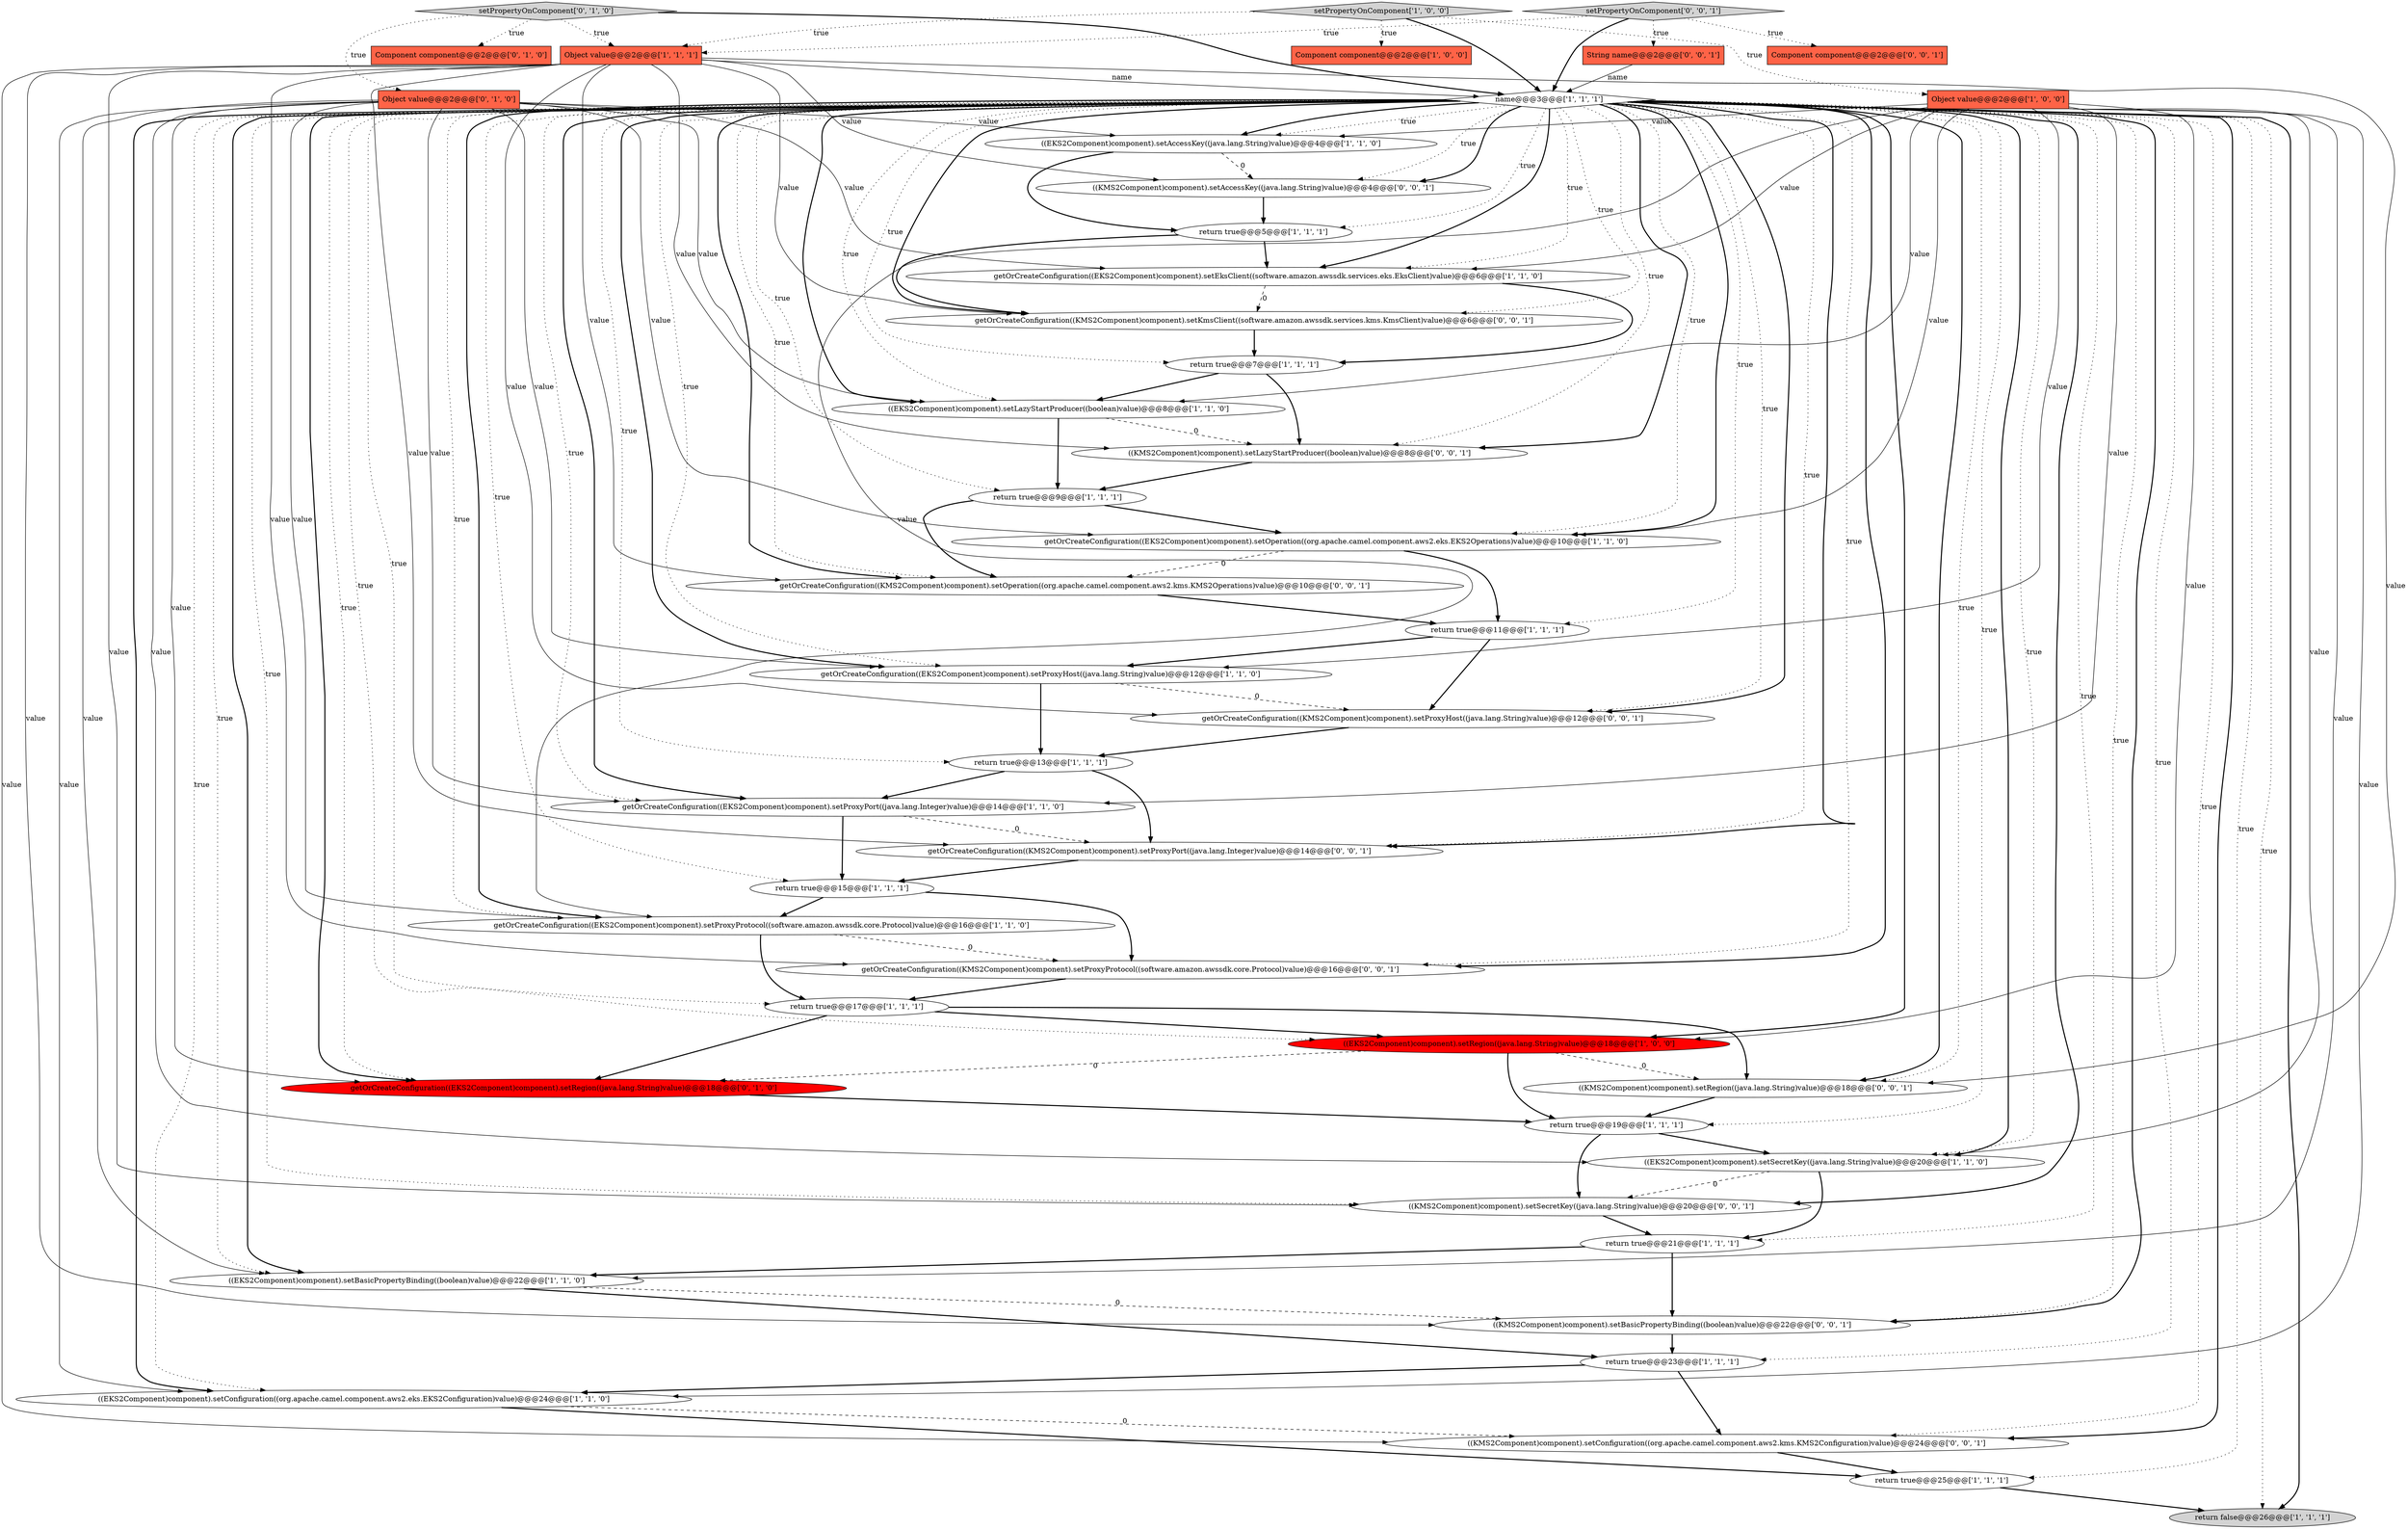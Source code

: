 digraph {
35 [style = filled, label = "getOrCreateConfiguration((KMS2Component)component).setProxyPort((java.lang.Integer)value)@@@14@@@['0', '0', '1']", fillcolor = white, shape = ellipse image = "AAA0AAABBB3BBB"];
37 [style = filled, label = "((KMS2Component)component).setLazyStartProducer((boolean)value)@@@8@@@['0', '0', '1']", fillcolor = white, shape = ellipse image = "AAA0AAABBB3BBB"];
4 [style = filled, label = "return true@@@13@@@['1', '1', '1']", fillcolor = white, shape = ellipse image = "AAA0AAABBB1BBB"];
22 [style = filled, label = "return true@@@7@@@['1', '1', '1']", fillcolor = white, shape = ellipse image = "AAA0AAABBB1BBB"];
1 [style = filled, label = "return true@@@23@@@['1', '1', '1']", fillcolor = white, shape = ellipse image = "AAA0AAABBB1BBB"];
16 [style = filled, label = "getOrCreateConfiguration((EKS2Component)component).setEksClient((software.amazon.awssdk.services.eks.EksClient)value)@@@6@@@['1', '1', '0']", fillcolor = white, shape = ellipse image = "AAA0AAABBB1BBB"];
21 [style = filled, label = "((EKS2Component)component).setAccessKey((java.lang.String)value)@@@4@@@['1', '1', '0']", fillcolor = white, shape = ellipse image = "AAA0AAABBB1BBB"];
17 [style = filled, label = "return true@@@25@@@['1', '1', '1']", fillcolor = white, shape = ellipse image = "AAA0AAABBB1BBB"];
33 [style = filled, label = "((KMS2Component)component).setConfiguration((org.apache.camel.component.aws2.kms.KMS2Configuration)value)@@@24@@@['0', '0', '1']", fillcolor = white, shape = ellipse image = "AAA0AAABBB3BBB"];
19 [style = filled, label = "Object value@@@2@@@['1', '0', '0']", fillcolor = tomato, shape = box image = "AAA0AAABBB1BBB"];
20 [style = filled, label = "((EKS2Component)component).setLazyStartProducer((boolean)value)@@@8@@@['1', '1', '0']", fillcolor = white, shape = ellipse image = "AAA0AAABBB1BBB"];
32 [style = filled, label = "getOrCreateConfiguration((KMS2Component)component).setOperation((org.apache.camel.component.aws2.kms.KMS2Operations)value)@@@10@@@['0', '0', '1']", fillcolor = white, shape = ellipse image = "AAA0AAABBB3BBB"];
45 [style = filled, label = "((KMS2Component)component).setSecretKey((java.lang.String)value)@@@20@@@['0', '0', '1']", fillcolor = white, shape = ellipse image = "AAA0AAABBB3BBB"];
6 [style = filled, label = "getOrCreateConfiguration((EKS2Component)component).setProxyHost((java.lang.String)value)@@@12@@@['1', '1', '0']", fillcolor = white, shape = ellipse image = "AAA0AAABBB1BBB"];
24 [style = filled, label = "Object value@@@2@@@['1', '1', '1']", fillcolor = tomato, shape = box image = "AAA0AAABBB1BBB"];
40 [style = filled, label = "getOrCreateConfiguration((KMS2Component)component).setKmsClient((software.amazon.awssdk.services.kms.KmsClient)value)@@@6@@@['0', '0', '1']", fillcolor = white, shape = ellipse image = "AAA0AAABBB3BBB"];
44 [style = filled, label = "Component component@@@2@@@['0', '0', '1']", fillcolor = tomato, shape = box image = "AAA0AAABBB3BBB"];
25 [style = filled, label = "return true@@@17@@@['1', '1', '1']", fillcolor = white, shape = ellipse image = "AAA0AAABBB1BBB"];
36 [style = filled, label = "((KMS2Component)component).setRegion((java.lang.String)value)@@@18@@@['0', '0', '1']", fillcolor = white, shape = ellipse image = "AAA0AAABBB3BBB"];
12 [style = filled, label = "setPropertyOnComponent['1', '0', '0']", fillcolor = lightgray, shape = diamond image = "AAA0AAABBB1BBB"];
41 [style = filled, label = "((KMS2Component)component).setBasicPropertyBinding((boolean)value)@@@22@@@['0', '0', '1']", fillcolor = white, shape = ellipse image = "AAA0AAABBB3BBB"];
43 [style = filled, label = "getOrCreateConfiguration((KMS2Component)component).setProxyHost((java.lang.String)value)@@@12@@@['0', '0', '1']", fillcolor = white, shape = ellipse image = "AAA0AAABBB3BBB"];
13 [style = filled, label = "return true@@@15@@@['1', '1', '1']", fillcolor = white, shape = ellipse image = "AAA0AAABBB1BBB"];
0 [style = filled, label = "((EKS2Component)component).setBasicPropertyBinding((boolean)value)@@@22@@@['1', '1', '0']", fillcolor = white, shape = ellipse image = "AAA0AAABBB1BBB"];
39 [style = filled, label = "((KMS2Component)component).setAccessKey((java.lang.String)value)@@@4@@@['0', '0', '1']", fillcolor = white, shape = ellipse image = "AAA0AAABBB3BBB"];
18 [style = filled, label = "return true@@@19@@@['1', '1', '1']", fillcolor = white, shape = ellipse image = "AAA0AAABBB1BBB"];
34 [style = filled, label = "getOrCreateConfiguration((KMS2Component)component).setProxyProtocol((software.amazon.awssdk.core.Protocol)value)@@@16@@@['0', '0', '1']", fillcolor = white, shape = ellipse image = "AAA0AAABBB3BBB"];
11 [style = filled, label = "return true@@@11@@@['1', '1', '1']", fillcolor = white, shape = ellipse image = "AAA0AAABBB1BBB"];
8 [style = filled, label = "((EKS2Component)component).setRegion((java.lang.String)value)@@@18@@@['1', '0', '0']", fillcolor = red, shape = ellipse image = "AAA1AAABBB1BBB"];
27 [style = filled, label = "return true@@@5@@@['1', '1', '1']", fillcolor = white, shape = ellipse image = "AAA0AAABBB1BBB"];
23 [style = filled, label = "getOrCreateConfiguration((EKS2Component)component).setProxyProtocol((software.amazon.awssdk.core.Protocol)value)@@@16@@@['1', '1', '0']", fillcolor = white, shape = ellipse image = "AAA0AAABBB1BBB"];
29 [style = filled, label = "setPropertyOnComponent['0', '1', '0']", fillcolor = lightgray, shape = diamond image = "AAA0AAABBB2BBB"];
9 [style = filled, label = "((EKS2Component)component).setSecretKey((java.lang.String)value)@@@20@@@['1', '1', '0']", fillcolor = white, shape = ellipse image = "AAA0AAABBB1BBB"];
30 [style = filled, label = "getOrCreateConfiguration((EKS2Component)component).setRegion((java.lang.String)value)@@@18@@@['0', '1', '0']", fillcolor = red, shape = ellipse image = "AAA1AAABBB2BBB"];
3 [style = filled, label = "((EKS2Component)component).setConfiguration((org.apache.camel.component.aws2.eks.EKS2Configuration)value)@@@24@@@['1', '1', '0']", fillcolor = white, shape = ellipse image = "AAA0AAABBB1BBB"];
14 [style = filled, label = "Component component@@@2@@@['1', '0', '0']", fillcolor = tomato, shape = box image = "AAA0AAABBB1BBB"];
7 [style = filled, label = "return true@@@21@@@['1', '1', '1']", fillcolor = white, shape = ellipse image = "AAA0AAABBB1BBB"];
15 [style = filled, label = "getOrCreateConfiguration((EKS2Component)component).setOperation((org.apache.camel.component.aws2.eks.EKS2Operations)value)@@@10@@@['1', '1', '0']", fillcolor = white, shape = ellipse image = "AAA0AAABBB1BBB"];
28 [style = filled, label = "Object value@@@2@@@['0', '1', '0']", fillcolor = tomato, shape = box image = "AAA0AAABBB2BBB"];
26 [style = filled, label = "getOrCreateConfiguration((EKS2Component)component).setProxyPort((java.lang.Integer)value)@@@14@@@['1', '1', '0']", fillcolor = white, shape = ellipse image = "AAA0AAABBB1BBB"];
31 [style = filled, label = "Component component@@@2@@@['0', '1', '0']", fillcolor = tomato, shape = box image = "AAA0AAABBB2BBB"];
38 [style = filled, label = "setPropertyOnComponent['0', '0', '1']", fillcolor = lightgray, shape = diamond image = "AAA0AAABBB3BBB"];
42 [style = filled, label = "String name@@@2@@@['0', '0', '1']", fillcolor = tomato, shape = box image = "AAA0AAABBB3BBB"];
5 [style = filled, label = "name@@@3@@@['1', '1', '1']", fillcolor = white, shape = diamond image = "AAA0AAABBB1BBB"];
2 [style = filled, label = "return false@@@26@@@['1', '1', '1']", fillcolor = lightgray, shape = ellipse image = "AAA0AAABBB1BBB"];
10 [style = filled, label = "return true@@@9@@@['1', '1', '1']", fillcolor = white, shape = ellipse image = "AAA0AAABBB1BBB"];
5->3 [style = bold, label=""];
19->8 [style = solid, label="value"];
29->5 [style = bold, label=""];
12->5 [style = bold, label=""];
5->18 [style = dotted, label="true"];
5->9 [style = bold, label=""];
5->20 [style = bold, label=""];
22->37 [style = bold, label=""];
5->32 [style = dotted, label="true"];
25->30 [style = bold, label=""];
24->33 [style = solid, label="value"];
5->23 [style = dotted, label="true"];
5->1 [style = dotted, label="true"];
19->0 [style = solid, label="value"];
5->15 [style = bold, label=""];
10->32 [style = bold, label=""];
5->45 [style = bold, label=""];
9->7 [style = bold, label=""];
20->37 [style = dashed, label="0"];
28->21 [style = solid, label="value"];
30->18 [style = bold, label=""];
24->35 [style = solid, label="value"];
18->45 [style = bold, label=""];
45->7 [style = bold, label=""];
43->4 [style = bold, label=""];
5->34 [style = bold, label=""];
5->13 [style = dotted, label="true"];
19->16 [style = solid, label="value"];
5->43 [style = dotted, label="true"];
5->11 [style = dotted, label="true"];
1->33 [style = bold, label=""];
15->11 [style = bold, label=""];
5->0 [style = bold, label=""];
5->22 [style = dotted, label="true"];
24->41 [style = solid, label="value"];
19->20 [style = solid, label="value"];
36->18 [style = bold, label=""];
40->22 [style = bold, label=""];
5->9 [style = dotted, label="true"];
8->30 [style = dashed, label="0"];
5->30 [style = bold, label=""];
32->11 [style = bold, label=""];
5->36 [style = bold, label=""];
28->26 [style = solid, label="value"];
24->43 [style = solid, label="value"];
5->37 [style = bold, label=""];
28->20 [style = solid, label="value"];
24->45 [style = solid, label="value"];
13->34 [style = bold, label=""];
23->25 [style = bold, label=""];
19->3 [style = solid, label="value"];
24->39 [style = solid, label="value"];
23->34 [style = dashed, label="0"];
5->23 [style = bold, label=""];
5->33 [style = bold, label=""];
5->39 [style = bold, label=""];
3->33 [style = dashed, label="0"];
8->18 [style = bold, label=""];
25->36 [style = bold, label=""];
5->6 [style = dotted, label="true"];
7->0 [style = bold, label=""];
28->6 [style = solid, label="value"];
5->33 [style = dotted, label="true"];
11->43 [style = bold, label=""];
5->3 [style = dotted, label="true"];
27->16 [style = bold, label=""];
9->45 [style = dashed, label="0"];
19->21 [style = solid, label="value"];
26->13 [style = bold, label=""];
5->4 [style = dotted, label="true"];
5->36 [style = dotted, label="true"];
38->24 [style = dotted, label="true"];
5->21 [style = bold, label=""];
6->4 [style = bold, label=""];
0->41 [style = dashed, label="0"];
5->34 [style = dotted, label="true"];
5->6 [style = bold, label=""];
22->20 [style = bold, label=""];
17->2 [style = bold, label=""];
5->25 [style = dotted, label="true"];
28->15 [style = solid, label="value"];
5->7 [style = dotted, label="true"];
12->19 [style = dotted, label="true"];
28->16 [style = solid, label="value"];
18->9 [style = bold, label=""];
24->37 [style = solid, label="value"];
5->26 [style = dotted, label="true"];
42->5 [style = solid, label="name"];
5->30 [style = dotted, label="true"];
5->8 [style = dotted, label="true"];
16->40 [style = dashed, label="0"];
38->42 [style = dotted, label="true"];
38->5 [style = bold, label=""];
24->32 [style = solid, label="value"];
28->0 [style = solid, label="value"];
24->36 [style = solid, label="value"];
21->27 [style = bold, label=""];
37->10 [style = bold, label=""];
5->41 [style = dotted, label="true"];
5->10 [style = dotted, label="true"];
1->3 [style = bold, label=""];
5->26 [style = bold, label=""];
19->9 [style = solid, label="value"];
15->32 [style = dashed, label="0"];
38->44 [style = dotted, label="true"];
26->35 [style = dashed, label="0"];
19->26 [style = solid, label="value"];
5->0 [style = dotted, label="true"];
24->5 [style = solid, label="name"];
8->36 [style = dashed, label="0"];
5->15 [style = dotted, label="true"];
21->39 [style = dashed, label="0"];
5->16 [style = bold, label=""];
5->32 [style = bold, label=""];
5->35 [style = dotted, label="true"];
28->30 [style = solid, label="value"];
29->28 [style = dotted, label="true"];
0->1 [style = bold, label=""];
5->45 [style = dotted, label="true"];
28->9 [style = solid, label="value"];
5->27 [style = dotted, label="true"];
5->16 [style = dotted, label="true"];
12->24 [style = dotted, label="true"];
5->39 [style = dotted, label="true"];
3->17 [style = bold, label=""];
5->21 [style = dotted, label="true"];
24->34 [style = solid, label="value"];
7->41 [style = bold, label=""];
5->40 [style = bold, label=""];
29->24 [style = dotted, label="true"];
5->35 [style = bold, label=""];
5->2 [style = dotted, label="true"];
33->17 [style = bold, label=""];
28->23 [style = solid, label="value"];
5->17 [style = dotted, label="true"];
5->8 [style = bold, label=""];
4->35 [style = bold, label=""];
34->25 [style = bold, label=""];
10->15 [style = bold, label=""];
5->40 [style = dotted, label="true"];
19->23 [style = solid, label="value"];
6->43 [style = dashed, label="0"];
28->3 [style = solid, label="value"];
11->6 [style = bold, label=""];
4->26 [style = bold, label=""];
41->1 [style = bold, label=""];
19->6 [style = solid, label="value"];
39->27 [style = bold, label=""];
16->22 [style = bold, label=""];
20->10 [style = bold, label=""];
5->43 [style = bold, label=""];
12->14 [style = dotted, label="true"];
5->2 [style = bold, label=""];
5->41 [style = bold, label=""];
13->23 [style = bold, label=""];
5->20 [style = dotted, label="true"];
25->8 [style = bold, label=""];
27->40 [style = bold, label=""];
35->13 [style = bold, label=""];
24->40 [style = solid, label="value"];
5->37 [style = dotted, label="true"];
19->15 [style = solid, label="value"];
29->31 [style = dotted, label="true"];
}
